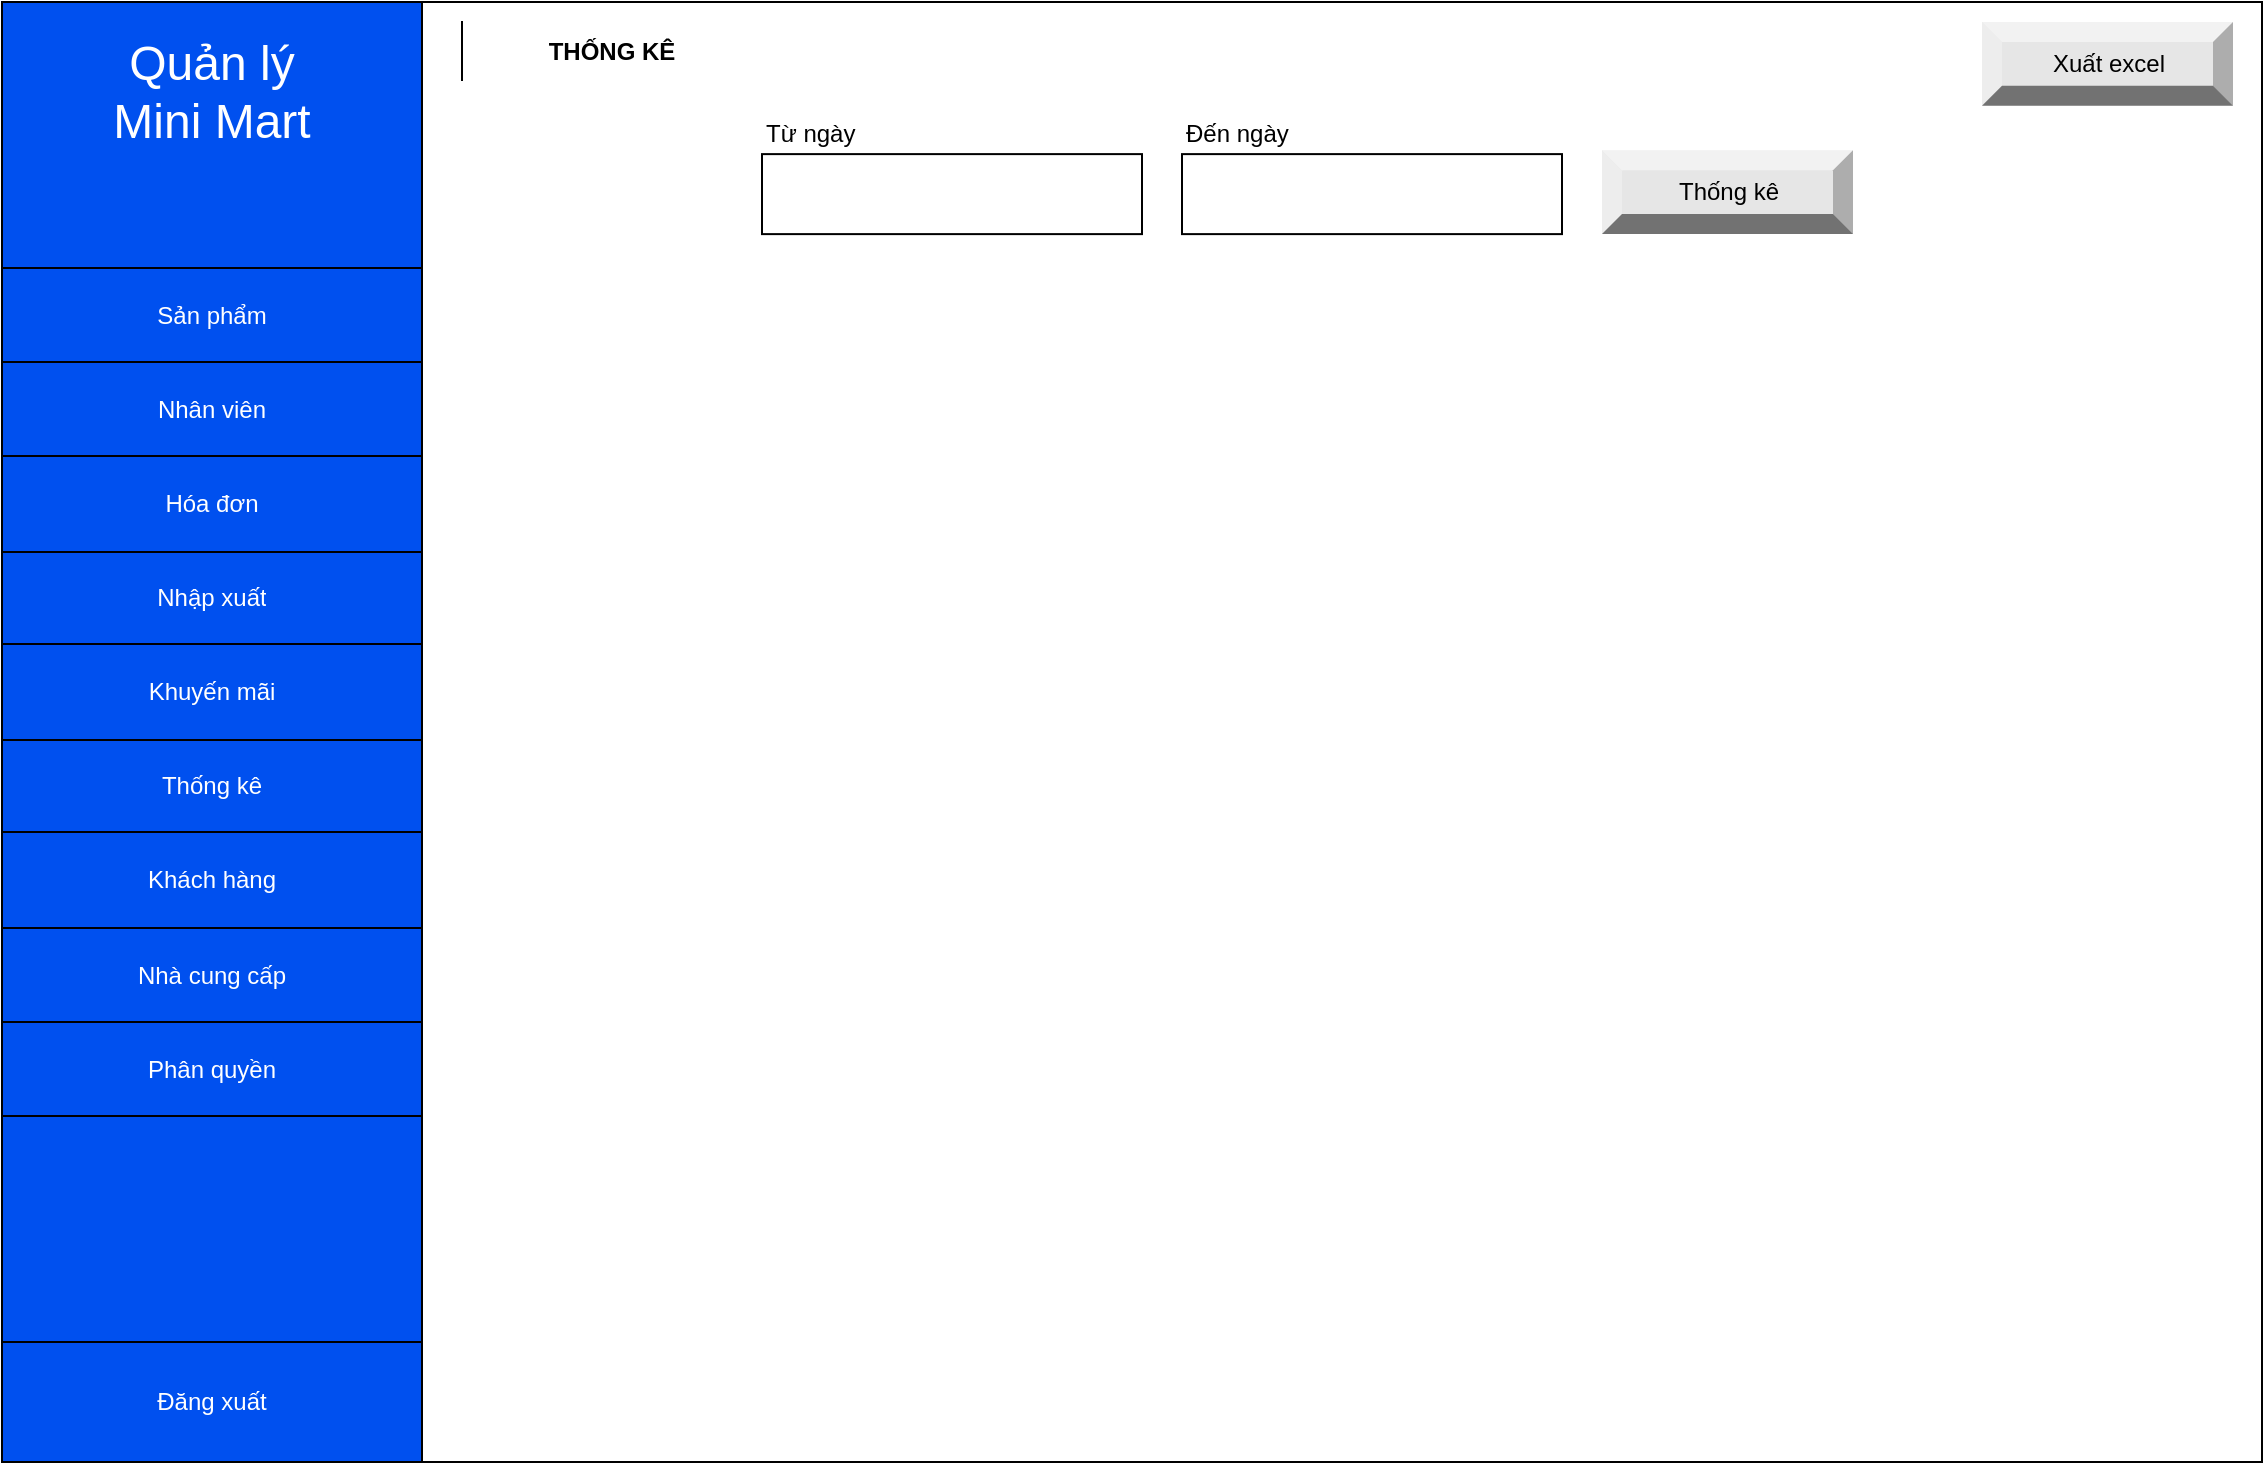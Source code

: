 <mxfile version="15.4.0" type="device"><diagram id="DL8iO0SD1ZbFRRAIJYhF" name="Page-1"><mxGraphModel dx="1936" dy="806" grid="1" gridSize="10" guides="1" tooltips="1" connect="1" arrows="1" fold="1" page="1" pageScale="1" pageWidth="850" pageHeight="1100" math="0" shadow="0"><root><mxCell id="0"/><mxCell id="1" parent="0"/><mxCell id="sIVbq0EUyApSJohIxaVS-2" value="" style="rounded=0;whiteSpace=wrap;html=1;strokeColor=default;" vertex="1" parent="1"><mxGeometry x="-210" y="160" width="1130" height="730" as="geometry"/></mxCell><mxCell id="sIVbq0EUyApSJohIxaVS-5" value="" style="rounded=0;whiteSpace=wrap;html=1;fillColor=#0050EF;" vertex="1" parent="1"><mxGeometry x="-210" y="160" width="210" height="730" as="geometry"/></mxCell><mxCell id="sIVbq0EUyApSJohIxaVS-6" value="" style="shape=table;startSize=0;container=1;collapsible=0;childLayout=tableLayout;rounded=0;shadow=0;glass=0;sketch=0;fontSize=12;gradientColor=none;gradientDirection=north;fillColor=#0050EF;" vertex="1" parent="1"><mxGeometry x="-210" y="293" width="210" height="424" as="geometry"/></mxCell><mxCell id="sIVbq0EUyApSJohIxaVS-7" value="" style="shape=tableRow;horizontal=0;startSize=0;swimlaneHead=0;swimlaneBody=0;top=0;left=0;bottom=0;right=0;collapsible=0;dropTarget=0;fillColor=none;points=[[0,0.5],[1,0.5]];portConstraint=eastwest;rounded=0;shadow=0;glass=0;sketch=0;fontSize=12;" vertex="1" parent="sIVbq0EUyApSJohIxaVS-6"><mxGeometry width="210" height="47" as="geometry"/></mxCell><mxCell id="sIVbq0EUyApSJohIxaVS-8" value="&lt;font color=&quot;#ffffff&quot;&gt;Sản phẩm&lt;/font&gt;" style="shape=partialRectangle;html=1;whiteSpace=wrap;connectable=0;overflow=hidden;fillColor=none;top=0;left=0;bottom=0;right=0;pointerEvents=1;rounded=0;shadow=0;glass=0;sketch=0;fontSize=12;" vertex="1" parent="sIVbq0EUyApSJohIxaVS-7"><mxGeometry width="210" height="47" as="geometry"><mxRectangle width="210" height="47" as="alternateBounds"/></mxGeometry></mxCell><mxCell id="sIVbq0EUyApSJohIxaVS-9" value="" style="shape=tableRow;horizontal=0;startSize=0;swimlaneHead=0;swimlaneBody=0;top=0;left=0;bottom=0;right=0;collapsible=0;dropTarget=0;fillColor=none;points=[[0,0.5],[1,0.5]];portConstraint=eastwest;rounded=0;shadow=0;glass=0;sketch=0;fontSize=12;" vertex="1" parent="sIVbq0EUyApSJohIxaVS-6"><mxGeometry y="47" width="210" height="47" as="geometry"/></mxCell><mxCell id="sIVbq0EUyApSJohIxaVS-10" value="&lt;span&gt;&lt;font color=&quot;#ffffff&quot;&gt;Nhân viên&lt;/font&gt;&lt;/span&gt;" style="shape=partialRectangle;html=1;whiteSpace=wrap;connectable=0;overflow=hidden;fillColor=none;top=0;left=0;bottom=0;right=0;pointerEvents=1;rounded=0;shadow=0;glass=0;sketch=0;fontSize=12;" vertex="1" parent="sIVbq0EUyApSJohIxaVS-9"><mxGeometry width="210" height="47" as="geometry"><mxRectangle width="210" height="47" as="alternateBounds"/></mxGeometry></mxCell><mxCell id="sIVbq0EUyApSJohIxaVS-11" value="" style="shape=tableRow;horizontal=0;startSize=0;swimlaneHead=0;swimlaneBody=0;top=0;left=0;bottom=0;right=0;collapsible=0;dropTarget=0;fillColor=none;points=[[0,0.5],[1,0.5]];portConstraint=eastwest;rounded=0;shadow=0;glass=0;sketch=0;fontSize=12;" vertex="1" parent="sIVbq0EUyApSJohIxaVS-6"><mxGeometry y="94" width="210" height="48" as="geometry"/></mxCell><mxCell id="sIVbq0EUyApSJohIxaVS-12" value="&lt;span style=&quot;text-align: left&quot;&gt;&lt;font color=&quot;#ffffff&quot;&gt;Hóa đơn&lt;/font&gt;&lt;/span&gt;" style="shape=partialRectangle;html=1;whiteSpace=wrap;connectable=0;overflow=hidden;fillColor=none;top=0;left=0;bottom=0;right=0;pointerEvents=1;rounded=0;shadow=0;glass=0;sketch=0;fontSize=12;" vertex="1" parent="sIVbq0EUyApSJohIxaVS-11"><mxGeometry width="210" height="48" as="geometry"><mxRectangle width="210" height="48" as="alternateBounds"/></mxGeometry></mxCell><mxCell id="sIVbq0EUyApSJohIxaVS-13" value="" style="shape=tableRow;horizontal=0;startSize=0;swimlaneHead=0;swimlaneBody=0;top=0;left=0;bottom=0;right=0;collapsible=0;dropTarget=0;fillColor=none;points=[[0,0.5],[1,0.5]];portConstraint=eastwest;rounded=0;shadow=0;glass=0;sketch=0;fontSize=12;" vertex="1" parent="sIVbq0EUyApSJohIxaVS-6"><mxGeometry y="142" width="210" height="46" as="geometry"/></mxCell><mxCell id="sIVbq0EUyApSJohIxaVS-14" value="&lt;font color=&quot;#ffffff&quot;&gt;Nhập xuất&lt;/font&gt;" style="shape=partialRectangle;html=1;whiteSpace=wrap;connectable=0;overflow=hidden;fillColor=none;top=0;left=0;bottom=0;right=0;pointerEvents=1;rounded=0;shadow=0;glass=0;sketch=0;fontSize=12;" vertex="1" parent="sIVbq0EUyApSJohIxaVS-13"><mxGeometry width="210" height="46" as="geometry"><mxRectangle width="210" height="46" as="alternateBounds"/></mxGeometry></mxCell><mxCell id="sIVbq0EUyApSJohIxaVS-15" value="" style="shape=tableRow;horizontal=0;startSize=0;swimlaneHead=0;swimlaneBody=0;top=0;left=0;bottom=0;right=0;collapsible=0;dropTarget=0;fillColor=none;points=[[0,0.5],[1,0.5]];portConstraint=eastwest;rounded=0;shadow=0;glass=0;sketch=0;fontSize=12;" vertex="1" parent="sIVbq0EUyApSJohIxaVS-6"><mxGeometry y="188" width="210" height="48" as="geometry"/></mxCell><mxCell id="sIVbq0EUyApSJohIxaVS-16" value="&lt;font color=&quot;#ffffff&quot;&gt;Khuyến mãi&lt;/font&gt;" style="shape=partialRectangle;html=1;whiteSpace=wrap;connectable=0;overflow=hidden;fillColor=none;top=0;left=0;bottom=0;right=0;pointerEvents=1;rounded=0;shadow=0;glass=0;sketch=0;fontSize=12;" vertex="1" parent="sIVbq0EUyApSJohIxaVS-15"><mxGeometry width="210" height="48" as="geometry"><mxRectangle width="210" height="48" as="alternateBounds"/></mxGeometry></mxCell><mxCell id="sIVbq0EUyApSJohIxaVS-17" value="" style="shape=tableRow;horizontal=0;startSize=0;swimlaneHead=0;swimlaneBody=0;top=0;left=0;bottom=0;right=0;collapsible=0;dropTarget=0;fillColor=none;points=[[0,0.5],[1,0.5]];portConstraint=eastwest;rounded=0;shadow=0;glass=0;sketch=0;fontSize=12;" vertex="1" parent="sIVbq0EUyApSJohIxaVS-6"><mxGeometry y="236" width="210" height="46" as="geometry"/></mxCell><mxCell id="sIVbq0EUyApSJohIxaVS-18" value="&lt;span style=&quot;text-align: left&quot;&gt;&lt;font color=&quot;#ffffff&quot;&gt;Thống kê&lt;/font&gt;&lt;/span&gt;" style="shape=partialRectangle;html=1;whiteSpace=wrap;connectable=0;overflow=hidden;fillColor=none;top=0;left=0;bottom=0;right=0;pointerEvents=1;rounded=0;shadow=0;glass=0;sketch=0;fontSize=12;" vertex="1" parent="sIVbq0EUyApSJohIxaVS-17"><mxGeometry width="210" height="46" as="geometry"><mxRectangle width="210" height="46" as="alternateBounds"/></mxGeometry></mxCell><mxCell id="sIVbq0EUyApSJohIxaVS-19" value="" style="shape=tableRow;horizontal=0;startSize=0;swimlaneHead=0;swimlaneBody=0;top=0;left=0;bottom=0;right=0;collapsible=0;dropTarget=0;fillColor=none;points=[[0,0.5],[1,0.5]];portConstraint=eastwest;rounded=0;shadow=0;glass=0;sketch=0;fontSize=12;" vertex="1" parent="sIVbq0EUyApSJohIxaVS-6"><mxGeometry y="282" width="210" height="48" as="geometry"/></mxCell><mxCell id="sIVbq0EUyApSJohIxaVS-20" value="&lt;span style=&quot;text-align: left&quot;&gt;&lt;font color=&quot;#ffffff&quot;&gt;Khách hàng&lt;/font&gt;&lt;/span&gt;" style="shape=partialRectangle;html=1;whiteSpace=wrap;connectable=0;overflow=hidden;fillColor=none;top=0;left=0;bottom=0;right=0;pointerEvents=1;rounded=0;shadow=0;glass=0;sketch=0;fontSize=12;" vertex="1" parent="sIVbq0EUyApSJohIxaVS-19"><mxGeometry width="210" height="48" as="geometry"><mxRectangle width="210" height="48" as="alternateBounds"/></mxGeometry></mxCell><mxCell id="sIVbq0EUyApSJohIxaVS-21" value="" style="shape=tableRow;horizontal=0;startSize=0;swimlaneHead=0;swimlaneBody=0;top=0;left=0;bottom=0;right=0;collapsible=0;dropTarget=0;fillColor=none;points=[[0,0.5],[1,0.5]];portConstraint=eastwest;rounded=0;shadow=0;glass=0;sketch=0;fontSize=12;" vertex="1" parent="sIVbq0EUyApSJohIxaVS-6"><mxGeometry y="330" width="210" height="47" as="geometry"/></mxCell><mxCell id="sIVbq0EUyApSJohIxaVS-22" value="&lt;span style=&quot;text-align: left&quot;&gt;&lt;font color=&quot;#ffffff&quot;&gt;Nhà cung cấp&lt;/font&gt;&lt;/span&gt;" style="shape=partialRectangle;html=1;whiteSpace=wrap;connectable=0;overflow=hidden;fillColor=none;top=0;left=0;bottom=0;right=0;pointerEvents=1;rounded=0;shadow=0;glass=0;sketch=0;fontSize=12;" vertex="1" parent="sIVbq0EUyApSJohIxaVS-21"><mxGeometry width="210" height="47" as="geometry"><mxRectangle width="210" height="47" as="alternateBounds"/></mxGeometry></mxCell><mxCell id="sIVbq0EUyApSJohIxaVS-23" value="" style="shape=tableRow;horizontal=0;startSize=0;swimlaneHead=0;swimlaneBody=0;top=0;left=0;bottom=0;right=0;collapsible=0;dropTarget=0;fillColor=none;points=[[0,0.5],[1,0.5]];portConstraint=eastwest;rounded=0;shadow=0;glass=0;sketch=0;fontSize=12;" vertex="1" parent="sIVbq0EUyApSJohIxaVS-6"><mxGeometry y="377" width="210" height="47" as="geometry"/></mxCell><mxCell id="sIVbq0EUyApSJohIxaVS-24" value="&lt;span style=&quot;text-align: left&quot;&gt;&lt;font color=&quot;#ffffff&quot;&gt;Phân quyền&lt;/font&gt;&lt;/span&gt;" style="shape=partialRectangle;html=1;whiteSpace=wrap;connectable=0;overflow=hidden;fillColor=none;top=0;left=0;bottom=0;right=0;pointerEvents=1;rounded=0;shadow=0;glass=0;sketch=0;fontSize=12;" vertex="1" parent="sIVbq0EUyApSJohIxaVS-23"><mxGeometry width="210" height="47" as="geometry"><mxRectangle width="210" height="47" as="alternateBounds"/></mxGeometry></mxCell><mxCell id="sIVbq0EUyApSJohIxaVS-25" value="&lt;font color=&quot;#ffffff&quot;&gt;Đăng xuất&lt;/font&gt;" style="rounded=0;whiteSpace=wrap;html=1;shadow=0;glass=0;sketch=0;fontSize=12;gradientColor=none;gradientDirection=north;fillColor=#0050EF;" vertex="1" parent="1"><mxGeometry x="-210" y="830" width="210" height="60" as="geometry"/></mxCell><mxCell id="sIVbq0EUyApSJohIxaVS-49" value="&lt;b&gt;THỐNG KÊ&lt;/b&gt;" style="shape=partialRectangle;whiteSpace=wrap;html=1;right=0;top=0;bottom=0;fillColor=none;routingCenterX=-0.5;fontSize=12;" vertex="1" parent="1"><mxGeometry x="20" y="170" width="150" height="29" as="geometry"/></mxCell><mxCell id="sIVbq0EUyApSJohIxaVS-63" value="&lt;span style=&quot;background-color: rgb(0 , 80 , 239)&quot;&gt;&lt;font color=&quot;#ffffff&quot;&gt;Quản lý Mini Mart&lt;/font&gt;&lt;/span&gt;" style="text;html=1;strokeColor=none;fillColor=none;align=center;verticalAlign=middle;whiteSpace=wrap;rounded=0;fontSize=24;" vertex="1" parent="1"><mxGeometry x="-166" y="174.06" width="122" height="62" as="geometry"/></mxCell><mxCell id="sIVbq0EUyApSJohIxaVS-67" value="Từ ngày" style="text;html=1;align=left;verticalAlign=middle;resizable=0;points=[];autosize=1;strokeColor=none;fillColor=none;" vertex="1" parent="1"><mxGeometry x="170" y="216.06" width="60" height="20" as="geometry"/></mxCell><mxCell id="sIVbq0EUyApSJohIxaVS-68" value="Đến ngày" style="text;html=1;align=left;verticalAlign=middle;resizable=0;points=[];autosize=1;strokeColor=none;fillColor=none;" vertex="1" parent="1"><mxGeometry x="380" y="216.06" width="70" height="20" as="geometry"/></mxCell><mxCell id="sIVbq0EUyApSJohIxaVS-69" value="" style="rounded=0;whiteSpace=wrap;html=1;align=left;" vertex="1" parent="1"><mxGeometry x="380" y="236.06" width="190" height="40" as="geometry"/></mxCell><mxCell id="sIVbq0EUyApSJohIxaVS-71" value="&lt;span&gt;Thống kê&lt;/span&gt;" style="labelPosition=center;verticalLabelPosition=middle;align=center;html=1;shape=mxgraph.basic.shaded_button;dx=10;fillColor=#E6E6E6;strokeColor=none;" vertex="1" parent="1"><mxGeometry x="590" y="234.18" width="125.5" height="41.88" as="geometry"/></mxCell><mxCell id="sIVbq0EUyApSJohIxaVS-72" value="&lt;span&gt;Xuất excel&lt;/span&gt;" style="labelPosition=center;verticalLabelPosition=middle;align=center;html=1;shape=mxgraph.basic.shaded_button;dx=10;fillColor=#E6E6E6;strokeColor=none;" vertex="1" parent="1"><mxGeometry x="780" y="170.0" width="125.5" height="41.88" as="geometry"/></mxCell><mxCell id="sIVbq0EUyApSJohIxaVS-73" value="" style="rounded=0;whiteSpace=wrap;html=1;align=left;" vertex="1" parent="1"><mxGeometry x="170" y="236.06" width="190" height="40" as="geometry"/></mxCell></root></mxGraphModel></diagram></mxfile>
